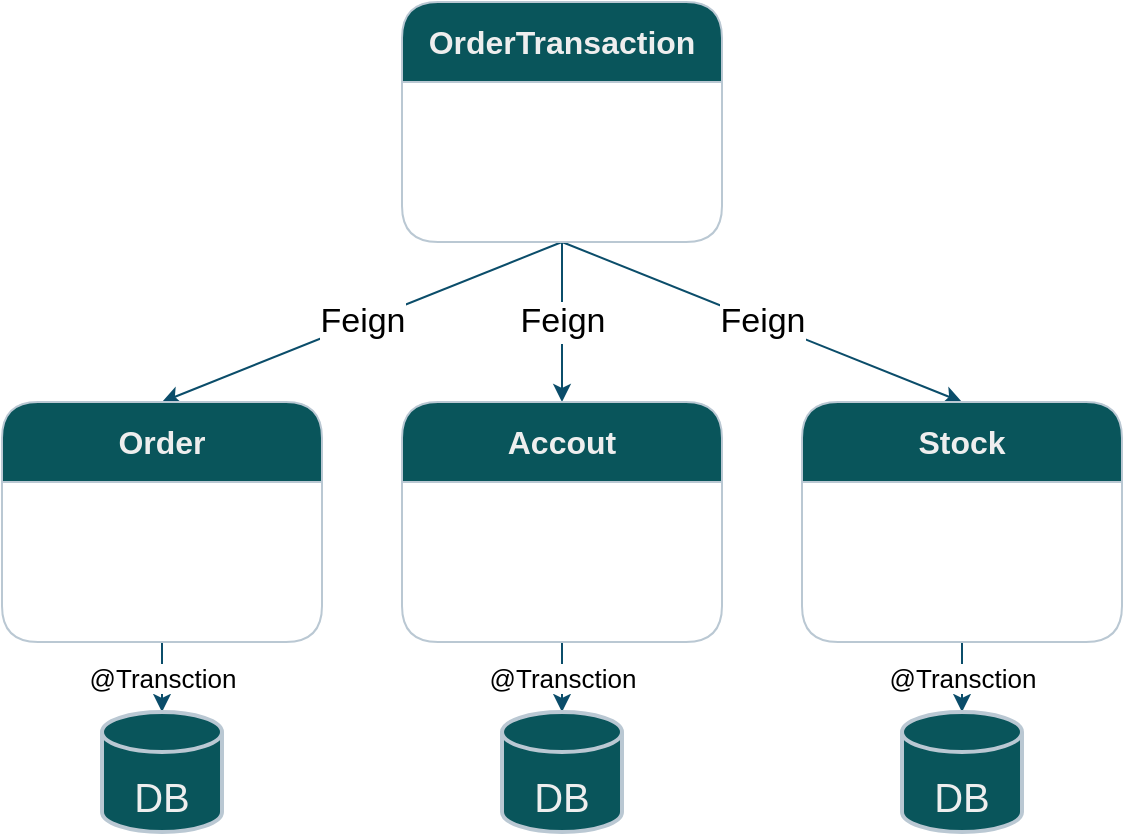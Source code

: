 <mxfile version="21.1.5" type="github">
  <diagram id="C5RBs43oDa-KdzZeNtuy" name="Page-1">
    <mxGraphModel dx="1169" dy="827" grid="1" gridSize="10" guides="1" tooltips="1" connect="1" arrows="1" fold="1" page="1" pageScale="1" pageWidth="827" pageHeight="1169" math="0" shadow="0">
      <root>
        <mxCell id="WIyWlLk6GJQsqaUBKTNV-0" />
        <mxCell id="WIyWlLk6GJQsqaUBKTNV-1" parent="WIyWlLk6GJQsqaUBKTNV-0" />
        <mxCell id="oiWDQCpB6odHgl-2GRSj-9" value="Feign" style="edgeStyle=orthogonalEdgeStyle;rounded=0;orthogonalLoop=1;jettySize=auto;html=1;exitX=0.5;exitY=1;exitDx=0;exitDy=0;strokeColor=#0B4D6A;fontSize=17;" parent="WIyWlLk6GJQsqaUBKTNV-1" source="oiWDQCpB6odHgl-2GRSj-0" target="oiWDQCpB6odHgl-2GRSj-1" edge="1">
          <mxGeometry relative="1" as="geometry" />
        </mxCell>
        <mxCell id="oiWDQCpB6odHgl-2GRSj-10" value="Feign" style="rounded=0;orthogonalLoop=1;jettySize=auto;html=1;exitX=0.5;exitY=1;exitDx=0;exitDy=0;entryX=0.5;entryY=0;entryDx=0;entryDy=0;strokeColor=#0B4D6A;fontSize=17;" parent="WIyWlLk6GJQsqaUBKTNV-1" source="oiWDQCpB6odHgl-2GRSj-0" target="oiWDQCpB6odHgl-2GRSj-2" edge="1">
          <mxGeometry relative="1" as="geometry" />
        </mxCell>
        <mxCell id="oiWDQCpB6odHgl-2GRSj-11" value="Feign" style="rounded=0;orthogonalLoop=1;jettySize=auto;html=1;exitX=0.5;exitY=1;exitDx=0;exitDy=0;entryX=0.5;entryY=0;entryDx=0;entryDy=0;strokeColor=#0B4D6A;fontSize=17;" parent="WIyWlLk6GJQsqaUBKTNV-1" source="oiWDQCpB6odHgl-2GRSj-0" target="oiWDQCpB6odHgl-2GRSj-3" edge="1">
          <mxGeometry relative="1" as="geometry" />
        </mxCell>
        <mxCell id="oiWDQCpB6odHgl-2GRSj-0" value="OrderTransaction" style="swimlane;whiteSpace=wrap;html=1;startSize=40;rounded=1;labelBackgroundColor=none;fillColor=#09555B;strokeColor=#BAC8D3;fontColor=#EEEEEE;fontSize=16;" parent="WIyWlLk6GJQsqaUBKTNV-1" vertex="1">
          <mxGeometry x="480" y="200" width="160" height="120" as="geometry">
            <mxRectangle x="440" y="40" width="70" height="40" as="alternateBounds" />
          </mxGeometry>
        </mxCell>
        <mxCell id="oiWDQCpB6odHgl-2GRSj-16" value="@Transction" style="edgeStyle=orthogonalEdgeStyle;rounded=0;orthogonalLoop=1;jettySize=auto;html=1;exitX=0.5;exitY=1;exitDx=0;exitDy=0;entryX=0.5;entryY=0;entryDx=0;entryDy=0;entryPerimeter=0;strokeColor=#0B4D6A;fontSize=13;" parent="WIyWlLk6GJQsqaUBKTNV-1" source="oiWDQCpB6odHgl-2GRSj-1" target="oiWDQCpB6odHgl-2GRSj-13" edge="1">
          <mxGeometry relative="1" as="geometry" />
        </mxCell>
        <mxCell id="oiWDQCpB6odHgl-2GRSj-1" value="Accout" style="swimlane;whiteSpace=wrap;html=1;startSize=40;rounded=1;labelBackgroundColor=none;fillColor=#09555B;strokeColor=#BAC8D3;fontColor=#EEEEEE;fontSize=16;" parent="WIyWlLk6GJQsqaUBKTNV-1" vertex="1">
          <mxGeometry x="480" y="400" width="160" height="120" as="geometry">
            <mxRectangle x="440" y="40" width="70" height="40" as="alternateBounds" />
          </mxGeometry>
        </mxCell>
        <mxCell id="oiWDQCpB6odHgl-2GRSj-15" value="@Transction" style="edgeStyle=orthogonalEdgeStyle;rounded=0;orthogonalLoop=1;jettySize=auto;html=1;exitX=0.5;exitY=1;exitDx=0;exitDy=0;entryX=0.5;entryY=0;entryDx=0;entryDy=0;entryPerimeter=0;strokeColor=#0B4D6A;fontSize=13;" parent="WIyWlLk6GJQsqaUBKTNV-1" source="oiWDQCpB6odHgl-2GRSj-2" target="oiWDQCpB6odHgl-2GRSj-12" edge="1">
          <mxGeometry relative="1" as="geometry" />
        </mxCell>
        <mxCell id="oiWDQCpB6odHgl-2GRSj-2" value="Order" style="swimlane;whiteSpace=wrap;html=1;startSize=40;rounded=1;labelBackgroundColor=none;fillColor=#09555B;strokeColor=#BAC8D3;fontColor=#EEEEEE;fontSize=16;" parent="WIyWlLk6GJQsqaUBKTNV-1" vertex="1">
          <mxGeometry x="280" y="400" width="160" height="120" as="geometry">
            <mxRectangle x="440" y="40" width="70" height="40" as="alternateBounds" />
          </mxGeometry>
        </mxCell>
        <mxCell id="oiWDQCpB6odHgl-2GRSj-17" value="@Transction" style="edgeStyle=orthogonalEdgeStyle;rounded=0;orthogonalLoop=1;jettySize=auto;html=1;exitX=0.5;exitY=1;exitDx=0;exitDy=0;entryX=0.5;entryY=0;entryDx=0;entryDy=0;entryPerimeter=0;strokeColor=#0B4D6A;fontSize=13;" parent="WIyWlLk6GJQsqaUBKTNV-1" source="oiWDQCpB6odHgl-2GRSj-3" target="oiWDQCpB6odHgl-2GRSj-14" edge="1">
          <mxGeometry relative="1" as="geometry" />
        </mxCell>
        <mxCell id="oiWDQCpB6odHgl-2GRSj-3" value="Stock" style="swimlane;whiteSpace=wrap;html=1;startSize=40;rounded=1;labelBackgroundColor=none;fillColor=#09555B;strokeColor=#BAC8D3;fontColor=#EEEEEE;fontSize=16;" parent="WIyWlLk6GJQsqaUBKTNV-1" vertex="1">
          <mxGeometry x="680" y="400" width="160" height="120" as="geometry">
            <mxRectangle x="440" y="40" width="70" height="40" as="alternateBounds" />
          </mxGeometry>
        </mxCell>
        <mxCell id="oiWDQCpB6odHgl-2GRSj-12" value="&lt;br&gt;DB" style="strokeWidth=2;html=1;shape=mxgraph.flowchart.database;whiteSpace=wrap;strokeColor=#BAC8D3;fontColor=#EEEEEE;fillColor=#09555B;fontSize=20;" parent="WIyWlLk6GJQsqaUBKTNV-1" vertex="1">
          <mxGeometry x="330" y="555" width="60" height="60" as="geometry" />
        </mxCell>
        <mxCell id="oiWDQCpB6odHgl-2GRSj-13" value="&lt;br&gt;DB" style="strokeWidth=2;html=1;shape=mxgraph.flowchart.database;whiteSpace=wrap;strokeColor=#BAC8D3;fontColor=#EEEEEE;fillColor=#09555B;fontSize=20;" parent="WIyWlLk6GJQsqaUBKTNV-1" vertex="1">
          <mxGeometry x="530" y="555" width="60" height="60" as="geometry" />
        </mxCell>
        <mxCell id="oiWDQCpB6odHgl-2GRSj-14" value="&lt;br&gt;DB" style="strokeWidth=2;html=1;shape=mxgraph.flowchart.database;whiteSpace=wrap;strokeColor=#BAC8D3;fontColor=#EEEEEE;fillColor=#09555B;fontSize=20;" parent="WIyWlLk6GJQsqaUBKTNV-1" vertex="1">
          <mxGeometry x="730" y="555" width="60" height="60" as="geometry" />
        </mxCell>
      </root>
    </mxGraphModel>
  </diagram>
</mxfile>

